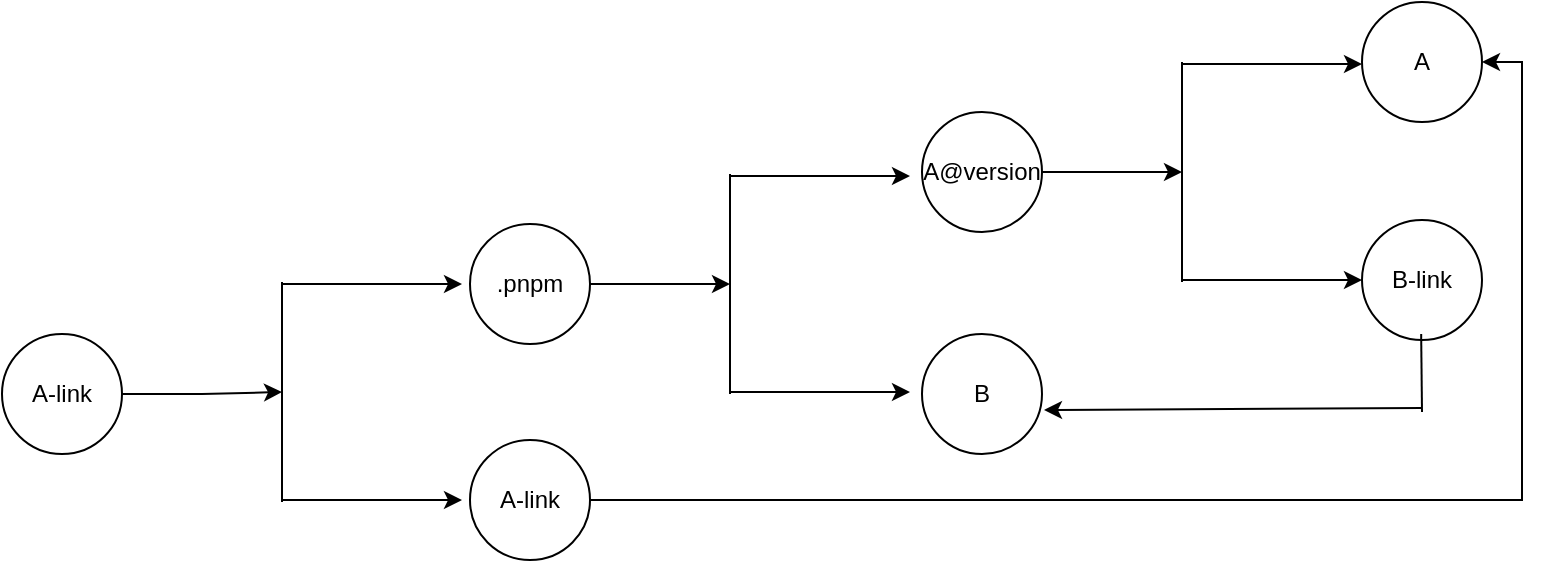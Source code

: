 <mxfile>
    <diagram id="6BBbVZFl9F3weAieUbD0" name="Page-1">
        <mxGraphModel dx="866" dy="1192" grid="0" gridSize="10" guides="1" tooltips="1" connect="1" arrows="1" fold="1" page="1" pageScale="1" pageWidth="850" pageHeight="1100" math="0" shadow="0">
            <root>
                <mxCell id="0"/>
                <mxCell id="1" parent="0"/>
                <mxCell id="4" style="edgeStyle=orthogonalEdgeStyle;rounded=0;orthogonalLoop=1;jettySize=auto;html=1;exitX=1;exitY=0.5;exitDx=0;exitDy=0;" edge="1" parent="1" source="2">
                    <mxGeometry relative="1" as="geometry">
                        <mxPoint x="280" y="590" as="targetPoint"/>
                    </mxGeometry>
                </mxCell>
                <mxCell id="2" value="A-link" style="ellipse;whiteSpace=wrap;html=1;" vertex="1" parent="1">
                    <mxGeometry x="140" y="561" width="60" height="60" as="geometry"/>
                </mxCell>
                <mxCell id="5" value="" style="endArrow=none;html=1;" edge="1" parent="1">
                    <mxGeometry width="50" height="50" relative="1" as="geometry">
                        <mxPoint x="280" y="645" as="sourcePoint"/>
                        <mxPoint x="280" y="535" as="targetPoint"/>
                    </mxGeometry>
                </mxCell>
                <mxCell id="6" style="edgeStyle=orthogonalEdgeStyle;rounded=0;orthogonalLoop=1;jettySize=auto;html=1;exitX=1;exitY=0.5;exitDx=0;exitDy=0;" edge="1" parent="1">
                    <mxGeometry relative="1" as="geometry">
                        <mxPoint x="370" y="536" as="targetPoint"/>
                        <mxPoint x="280" y="536" as="sourcePoint"/>
                    </mxGeometry>
                </mxCell>
                <mxCell id="7" style="edgeStyle=orthogonalEdgeStyle;rounded=0;orthogonalLoop=1;jettySize=auto;html=1;exitX=1;exitY=0.5;exitDx=0;exitDy=0;" edge="1" parent="1">
                    <mxGeometry relative="1" as="geometry">
                        <mxPoint x="370" y="644" as="targetPoint"/>
                        <mxPoint x="280" y="644" as="sourcePoint"/>
                    </mxGeometry>
                </mxCell>
                <mxCell id="10" style="edgeStyle=orthogonalEdgeStyle;rounded=0;orthogonalLoop=1;jettySize=auto;html=1;exitX=1;exitY=0.5;exitDx=0;exitDy=0;" edge="1" parent="1" source="16">
                    <mxGeometry relative="1" as="geometry">
                        <mxPoint x="504" y="536" as="targetPoint"/>
                        <mxPoint x="440" y="536" as="sourcePoint"/>
                    </mxGeometry>
                </mxCell>
                <mxCell id="11" value="" style="endArrow=none;html=1;" edge="1" parent="1">
                    <mxGeometry width="50" height="50" relative="1" as="geometry">
                        <mxPoint x="504" y="591" as="sourcePoint"/>
                        <mxPoint x="504" y="481" as="targetPoint"/>
                    </mxGeometry>
                </mxCell>
                <mxCell id="12" style="edgeStyle=orthogonalEdgeStyle;rounded=0;orthogonalLoop=1;jettySize=auto;html=1;exitX=1;exitY=0.5;exitDx=0;exitDy=0;" edge="1" parent="1">
                    <mxGeometry relative="1" as="geometry">
                        <mxPoint x="594" y="482" as="targetPoint"/>
                        <mxPoint x="504" y="482" as="sourcePoint"/>
                    </mxGeometry>
                </mxCell>
                <mxCell id="13" style="edgeStyle=orthogonalEdgeStyle;rounded=0;orthogonalLoop=1;jettySize=auto;html=1;exitX=1;exitY=0.5;exitDx=0;exitDy=0;" edge="1" parent="1">
                    <mxGeometry relative="1" as="geometry">
                        <mxPoint x="594" y="590" as="targetPoint"/>
                        <mxPoint x="504" y="590" as="sourcePoint"/>
                    </mxGeometry>
                </mxCell>
                <mxCell id="14" value="A@version" style="ellipse;whiteSpace=wrap;html=1;" vertex="1" parent="1">
                    <mxGeometry x="600" y="450" width="60" height="60" as="geometry"/>
                </mxCell>
                <mxCell id="27" style="edgeStyle=orthogonalEdgeStyle;rounded=0;orthogonalLoop=1;jettySize=auto;html=1;entryX=1;entryY=0.5;entryDx=0;entryDy=0;" edge="1" parent="1" source="15" target="25">
                    <mxGeometry relative="1" as="geometry"/>
                </mxCell>
                <mxCell id="15" value="A-link" style="ellipse;whiteSpace=wrap;html=1;" vertex="1" parent="1">
                    <mxGeometry x="374" y="614" width="60" height="60" as="geometry"/>
                </mxCell>
                <mxCell id="16" value=".pnpm" style="ellipse;whiteSpace=wrap;html=1;" vertex="1" parent="1">
                    <mxGeometry x="374" y="506" width="60" height="60" as="geometry"/>
                </mxCell>
                <mxCell id="17" value="B" style="ellipse;whiteSpace=wrap;html=1;" vertex="1" parent="1">
                    <mxGeometry x="600" y="561" width="60" height="60" as="geometry"/>
                </mxCell>
                <mxCell id="21" style="edgeStyle=orthogonalEdgeStyle;rounded=0;orthogonalLoop=1;jettySize=auto;html=1;exitX=1;exitY=0.5;exitDx=0;exitDy=0;" edge="1" parent="1">
                    <mxGeometry relative="1" as="geometry">
                        <mxPoint x="730" y="480" as="targetPoint"/>
                        <mxPoint x="660.0" y="480" as="sourcePoint"/>
                    </mxGeometry>
                </mxCell>
                <mxCell id="22" value="" style="endArrow=none;html=1;" edge="1" parent="1">
                    <mxGeometry width="50" height="50" relative="1" as="geometry">
                        <mxPoint x="730" y="535" as="sourcePoint"/>
                        <mxPoint x="730" y="425" as="targetPoint"/>
                    </mxGeometry>
                </mxCell>
                <mxCell id="23" style="edgeStyle=orthogonalEdgeStyle;rounded=0;orthogonalLoop=1;jettySize=auto;html=1;exitX=1;exitY=0.5;exitDx=0;exitDy=0;" edge="1" parent="1">
                    <mxGeometry relative="1" as="geometry">
                        <mxPoint x="820" y="426" as="targetPoint"/>
                        <mxPoint x="730" y="426" as="sourcePoint"/>
                    </mxGeometry>
                </mxCell>
                <mxCell id="24" style="edgeStyle=orthogonalEdgeStyle;rounded=0;orthogonalLoop=1;jettySize=auto;html=1;exitX=1;exitY=0.5;exitDx=0;exitDy=0;" edge="1" parent="1">
                    <mxGeometry relative="1" as="geometry">
                        <mxPoint x="820" y="534" as="targetPoint"/>
                        <mxPoint x="730" y="534" as="sourcePoint"/>
                    </mxGeometry>
                </mxCell>
                <mxCell id="25" value="A" style="ellipse;whiteSpace=wrap;html=1;" vertex="1" parent="1">
                    <mxGeometry x="820" y="395" width="60" height="60" as="geometry"/>
                </mxCell>
                <mxCell id="26" value="B-link" style="ellipse;whiteSpace=wrap;html=1;" vertex="1" parent="1">
                    <mxGeometry x="820" y="504" width="60" height="60" as="geometry"/>
                </mxCell>
                <mxCell id="30" value="" style="endArrow=none;html=1;" edge="1" parent="1">
                    <mxGeometry width="50" height="50" relative="1" as="geometry">
                        <mxPoint x="850" y="600" as="sourcePoint"/>
                        <mxPoint x="849.58" y="561" as="targetPoint"/>
                    </mxGeometry>
                </mxCell>
                <mxCell id="31" value="" style="endArrow=classic;html=1;" edge="1" parent="1">
                    <mxGeometry width="50" height="50" relative="1" as="geometry">
                        <mxPoint x="850" y="598" as="sourcePoint"/>
                        <mxPoint x="661" y="599" as="targetPoint"/>
                    </mxGeometry>
                </mxCell>
            </root>
        </mxGraphModel>
    </diagram>
</mxfile>